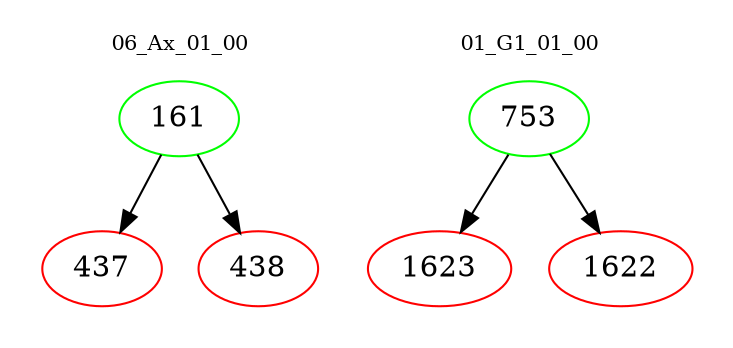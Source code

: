 digraph{
subgraph cluster_0 {
color = white
label = "06_Ax_01_00";
fontsize=10;
T0_161 [label="161", color="green"]
T0_161 -> T0_437 [color="black"]
T0_437 [label="437", color="red"]
T0_161 -> T0_438 [color="black"]
T0_438 [label="438", color="red"]
}
subgraph cluster_1 {
color = white
label = "01_G1_01_00";
fontsize=10;
T1_753 [label="753", color="green"]
T1_753 -> T1_1623 [color="black"]
T1_1623 [label="1623", color="red"]
T1_753 -> T1_1622 [color="black"]
T1_1622 [label="1622", color="red"]
}
}
